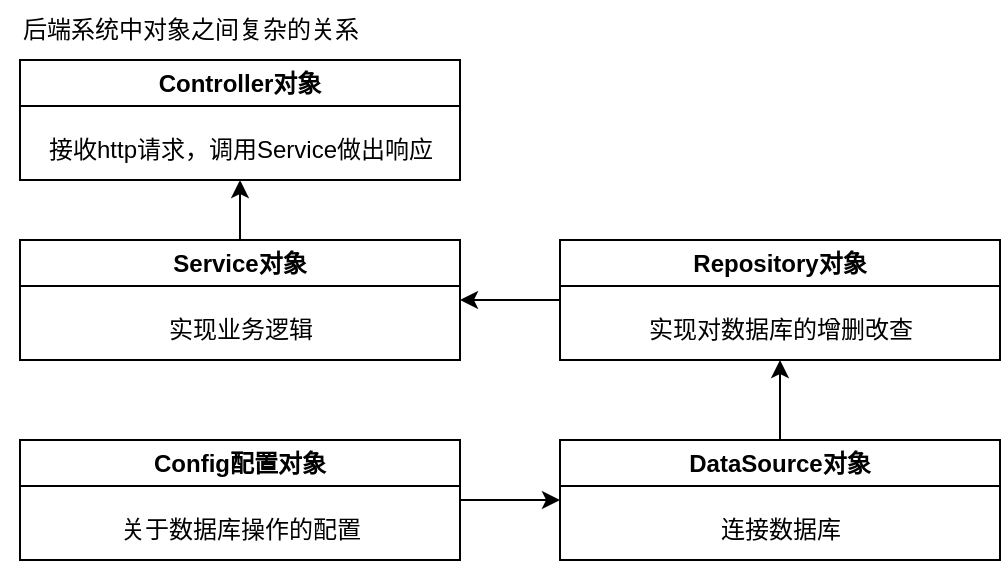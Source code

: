 <mxfile>
    <diagram id="Kg1NvEVw68T5vZTpPpcW" name="第 1 页">
        <mxGraphModel dx="731" dy="454" grid="1" gridSize="10" guides="1" tooltips="1" connect="1" arrows="1" fold="1" page="1" pageScale="1" pageWidth="1200" pageHeight="1920" math="0" shadow="0">
            <root>
                <mxCell id="0"/>
                <mxCell id="1" parent="0"/>
                <mxCell id="2" value="后端系统中对象之间复杂的关系" style="text;html=1;align=center;verticalAlign=middle;resizable=0;points=[];autosize=1;strokeColor=none;fillColor=none;" vertex="1" parent="1">
                    <mxGeometry x="40" y="20" width="190" height="30" as="geometry"/>
                </mxCell>
                <mxCell id="3" value="Controller对象" style="swimlane;whiteSpace=wrap;html=1;" vertex="1" parent="1">
                    <mxGeometry x="50" y="50" width="220" height="60" as="geometry"/>
                </mxCell>
                <mxCell id="5" value="接收http请求，调用Service做出响应" style="text;html=1;align=center;verticalAlign=middle;resizable=0;points=[];autosize=1;strokeColor=none;fillColor=none;" vertex="1" parent="3">
                    <mxGeometry y="30" width="220" height="30" as="geometry"/>
                </mxCell>
                <mxCell id="19" style="edgeStyle=none;html=1;exitX=0.5;exitY=0;exitDx=0;exitDy=0;" edge="1" parent="1" source="6" target="5">
                    <mxGeometry relative="1" as="geometry"/>
                </mxCell>
                <mxCell id="6" value="Service对象" style="swimlane;whiteSpace=wrap;html=1;" vertex="1" parent="1">
                    <mxGeometry x="50" y="140" width="220" height="60" as="geometry"/>
                </mxCell>
                <mxCell id="7" value="实现业务逻辑" style="text;html=1;align=center;verticalAlign=middle;resizable=0;points=[];autosize=1;strokeColor=none;fillColor=none;" vertex="1" parent="6">
                    <mxGeometry x="60" y="30" width="100" height="30" as="geometry"/>
                </mxCell>
                <mxCell id="18" style="edgeStyle=none;html=1;exitX=0;exitY=0.5;exitDx=0;exitDy=0;entryX=1;entryY=0.5;entryDx=0;entryDy=0;" edge="1" parent="1" source="8" target="6">
                    <mxGeometry relative="1" as="geometry"/>
                </mxCell>
                <mxCell id="8" value="Repository对象" style="swimlane;whiteSpace=wrap;html=1;" vertex="1" parent="1">
                    <mxGeometry x="320" y="140" width="220" height="60" as="geometry"/>
                </mxCell>
                <mxCell id="9" value="实现对数据库的增删改查" style="text;html=1;align=center;verticalAlign=middle;resizable=0;points=[];autosize=1;strokeColor=none;fillColor=none;" vertex="1" parent="8">
                    <mxGeometry x="30" y="30" width="160" height="30" as="geometry"/>
                </mxCell>
                <mxCell id="17" style="edgeStyle=none;html=1;exitX=0.5;exitY=0;exitDx=0;exitDy=0;entryX=0.5;entryY=1;entryDx=0;entryDy=0;entryPerimeter=0;" edge="1" parent="1" source="11" target="9">
                    <mxGeometry relative="1" as="geometry"/>
                </mxCell>
                <mxCell id="11" value="DataSource对象" style="swimlane;whiteSpace=wrap;html=1;" vertex="1" parent="1">
                    <mxGeometry x="320" y="240" width="220" height="60" as="geometry"/>
                </mxCell>
                <mxCell id="12" value="连接数据库" style="text;html=1;align=center;verticalAlign=middle;resizable=0;points=[];autosize=1;strokeColor=none;fillColor=none;" vertex="1" parent="11">
                    <mxGeometry x="70" y="30" width="80" height="30" as="geometry"/>
                </mxCell>
                <mxCell id="16" style="edgeStyle=none;html=1;exitX=1;exitY=0.5;exitDx=0;exitDy=0;entryX=0;entryY=0.5;entryDx=0;entryDy=0;" edge="1" parent="1" source="13" target="11">
                    <mxGeometry relative="1" as="geometry"/>
                </mxCell>
                <mxCell id="13" value="Config配置对象" style="swimlane;whiteSpace=wrap;html=1;" vertex="1" parent="1">
                    <mxGeometry x="50" y="240" width="220" height="60" as="geometry"/>
                </mxCell>
                <mxCell id="14" value="关于数据库操作的配置" style="text;html=1;align=center;verticalAlign=middle;resizable=0;points=[];autosize=1;strokeColor=none;fillColor=none;" vertex="1" parent="13">
                    <mxGeometry x="40" y="30" width="140" height="30" as="geometry"/>
                </mxCell>
            </root>
        </mxGraphModel>
    </diagram>
</mxfile>